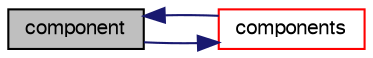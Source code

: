 digraph "component"
{
  bgcolor="transparent";
  edge [fontname="FreeSans",fontsize="10",labelfontname="FreeSans",labelfontsize="10"];
  node [fontname="FreeSans",fontsize="10",shape=record];
  rankdir="LR";
  Node4562 [label="component",height=0.2,width=0.4,color="black", fillcolor="grey75", style="filled", fontcolor="black"];
  Node4562 -> Node4563 [color="midnightblue",fontsize="10",style="solid",fontname="FreeSans"];
  Node4563 [label="components",height=0.2,width=0.4,color="red",URL="$a28234.html#a2ced3d2ce08ae9e316290567c8a38a82",tooltip="Return path components as wordList. "];
  Node4563 -> Node4562 [color="midnightblue",fontsize="10",style="solid",fontname="FreeSans"];
}

